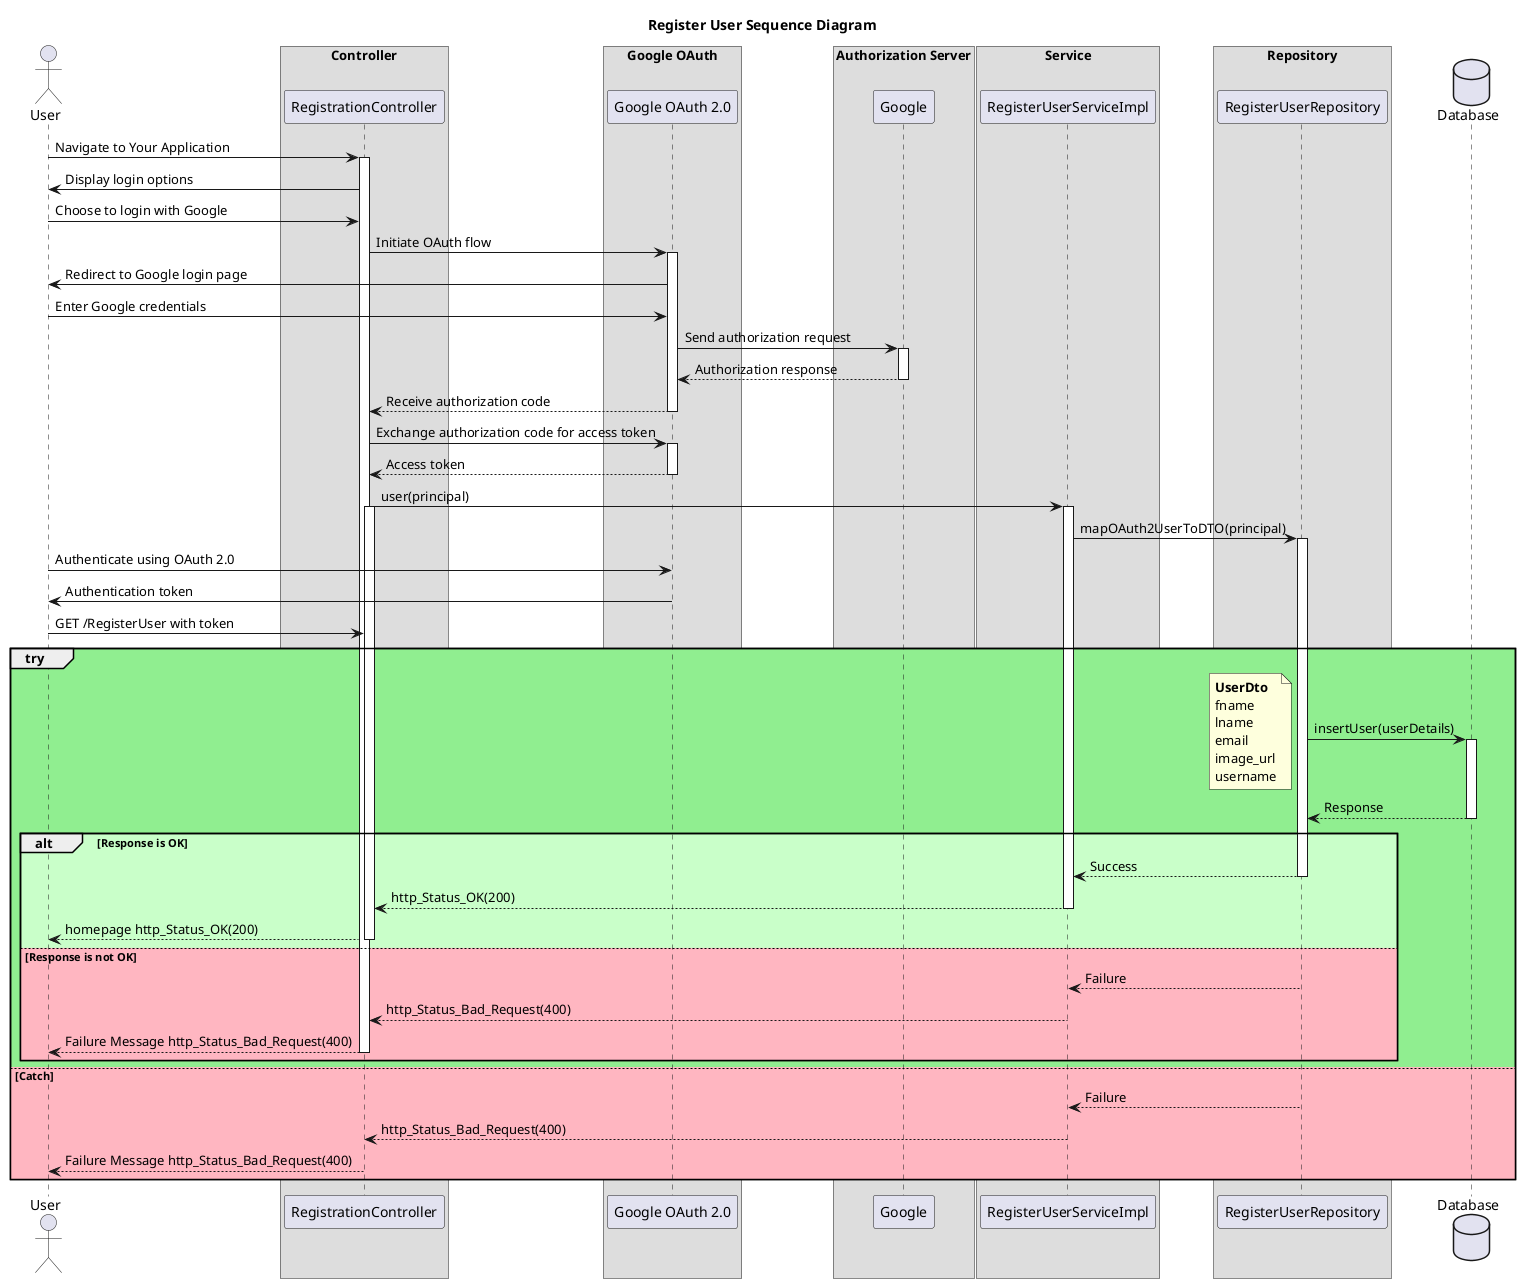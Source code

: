 @startuml

title Register User Sequence Diagram

actor User

  box "Controller" 
    participant "RegistrationController" as Controller
  end box
box "Google OAuth" 
    participant "Google OAuth 2.0" as OAuth
  end box
box "Authorization Server"
participant Google
end box
  box "Service" 
    participant "RegisterUserServiceImpl" as Service
  end box
  box "Repository" 
    participant "RegisterUserRepository" as Repository
  end box

database Database


User -> Controller: Navigate to Your Application
activate Controller
Controller -> User: Display login options
User -> Controller: Choose to login with Google
Controller -> OAuth: Initiate OAuth flow
activate OAuth
OAuth -> User: Redirect to Google login page
User -> OAuth: Enter Google credentials
OAuth -> Google: Send authorization request
activate Google
Google --> OAuth: Authorization response
deactivate Google
OAuth --> Controller: Receive authorization code
deactivate OAuth
Controller -> OAuth: Exchange authorization code for access token
activate OAuth
OAuth --> Controller: Access token
deactivate OAuth
Controller -> Service: user(principal)
activate Service
activate Controller
Service -> Repository: mapOAuth2UserToDTO(principal)

activate Repository


User -> OAuth: Authenticate using OAuth 2.0
OAuth -> User: Authentication token
User -> Controller: GET /RegisterUser with token


group #lightgreen try 
    Repository -> Database: insertUser(userDetails)
    activate Database
note left 
<b>UserDto
fname
lname
email
image_url
username
end note
    Database --> Repository: Response
    deactivate Database
alt #technology Response is OK 
 Repository --> Service: Success
    deactivate Repository
    Service --> Controller: http_Status_OK(200)
    deactivate Service
Controller --> User: homepage http_Status_OK(200)
    deactivate Controller

else  #lightpink Response is not OK
 Repository --> Service: Failure
    deactivate Repository
    Service --> Controller: http_Status_Bad_Request(400)
    deactivate Service
    Controller --> User: Failure Message http_Status_Bad_Request(400)
    deactivate Controller
end
   
else #lightpink Catch
   Repository --> Service: Failure
    deactivate Repository
    Service --> Controller: http_Status_Bad_Request(400)
    deactivate Service
    Controller --> User: Failure Message http_Status_Bad_Request(400)
    deactivate Controller
end

@enduml
